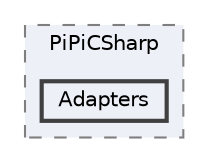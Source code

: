 digraph "C:/PiPiCSharp/PiPiCSharp/Adapters"
{
 // LATEX_PDF_SIZE
  bgcolor="transparent";
  edge [fontname=Helvetica,fontsize=10,labelfontname=Helvetica,labelfontsize=10];
  node [fontname=Helvetica,fontsize=10,shape=box,height=0.2,width=0.4];
  compound=true
  subgraph clusterdir_1ad82bea316cee26b7d1f677ccd3a22d {
    graph [ bgcolor="#edf0f7", pencolor="grey50", label="PiPiCSharp", fontname=Helvetica,fontsize=10 style="filled,dashed", URL="dir_1ad82bea316cee26b7d1f677ccd3a22d.html",tooltip=""]
  dir_cb75cc02eb5b05f30c084fb425d5df1f [label="Adapters", fillcolor="#edf0f7", color="grey25", style="filled,bold", URL="dir_cb75cc02eb5b05f30c084fb425d5df1f.html",tooltip=""];
  }
}
